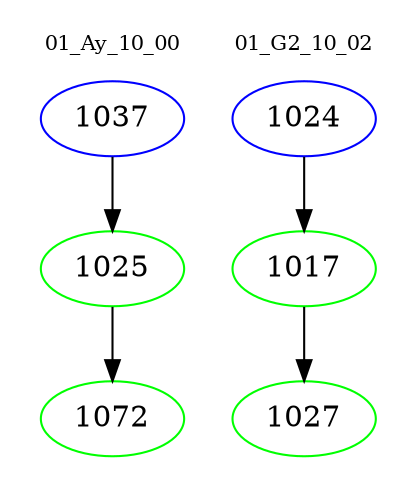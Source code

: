digraph{
subgraph cluster_0 {
color = white
label = "01_Ay_10_00";
fontsize=10;
T0_1037 [label="1037", color="blue"]
T0_1037 -> T0_1025 [color="black"]
T0_1025 [label="1025", color="green"]
T0_1025 -> T0_1072 [color="black"]
T0_1072 [label="1072", color="green"]
}
subgraph cluster_1 {
color = white
label = "01_G2_10_02";
fontsize=10;
T1_1024 [label="1024", color="blue"]
T1_1024 -> T1_1017 [color="black"]
T1_1017 [label="1017", color="green"]
T1_1017 -> T1_1027 [color="black"]
T1_1027 [label="1027", color="green"]
}
}
